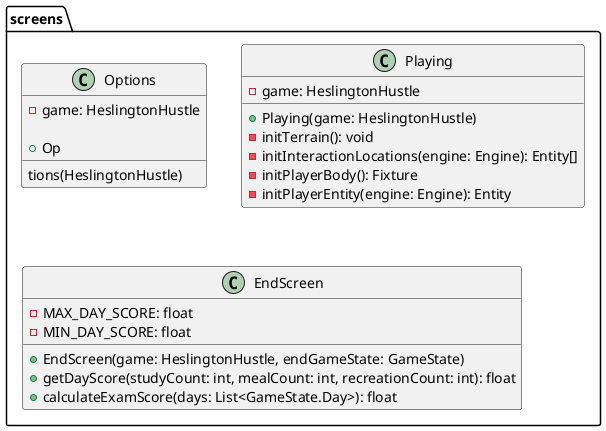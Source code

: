 @startuml

package screens {
    class Options {
        - game: HeslingtonHustle

        + Op
        tions(HeslingtonHustle)

    }

    class Playing {
        - game: HeslingtonHustle

        + Playing(game: HeslingtonHustle)


        - initTerrain(): void
        - initInteractionLocations(engine: Engine): Entity[]
        - initPlayerBody(): Fixture
        - initPlayerEntity(engine: Engine): Entity
    }

    class EndScreen {
        - MAX_DAY_SCORE: float
        - MIN_DAY_SCORE: float


        + EndScreen(game: HeslingtonHustle, endGameState: GameState)
        + getDayScore(studyCount: int, mealCount: int, recreationCount: int): float
        + calculateExamScore(days: List<GameState.Day>): float

    }
}
@enduml